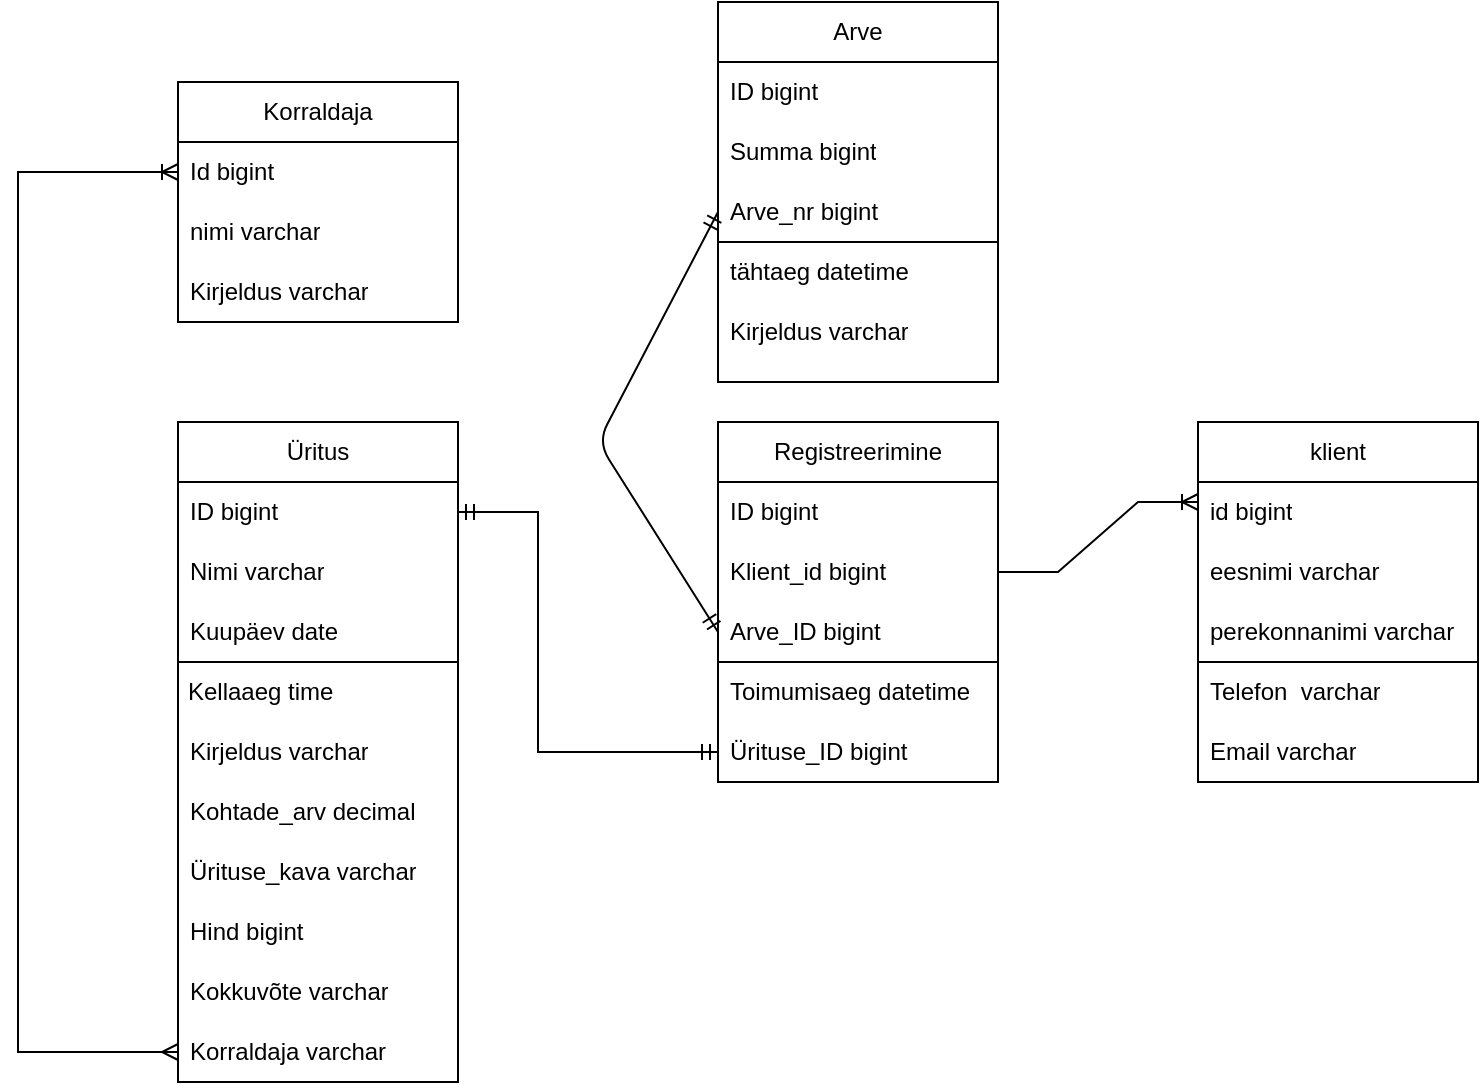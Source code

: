 <mxfile version="24.7.17">
  <diagram name="Page-1" id="F2pQVaJQLC36iJMTJkv0">
    <mxGraphModel dx="1195" dy="682" grid="1" gridSize="10" guides="1" tooltips="1" connect="1" arrows="1" fold="1" page="1" pageScale="1" pageWidth="850" pageHeight="1100" math="0" shadow="0">
      <root>
        <mxCell id="0" />
        <mxCell id="1" parent="0" />
        <mxCell id="xX7EJzKHDdbmdir9sHXA-45" value="" style="rounded=0;whiteSpace=wrap;html=1;fillColor=none;" parent="1" vertex="1">
          <mxGeometry x="450" y="160" width="140" height="70" as="geometry" />
        </mxCell>
        <mxCell id="xX7EJzKHDdbmdir9sHXA-43" value="" style="rounded=0;whiteSpace=wrap;html=1;fillColor=none;" parent="1" vertex="1">
          <mxGeometry x="690" y="370" width="140" height="60" as="geometry" />
        </mxCell>
        <mxCell id="xX7EJzKHDdbmdir9sHXA-42" value="" style="rounded=0;whiteSpace=wrap;html=1;fillColor=none;" parent="1" vertex="1">
          <mxGeometry x="450" y="370" width="140" height="60" as="geometry" />
        </mxCell>
        <mxCell id="xX7EJzKHDdbmdir9sHXA-41" value="" style="rounded=0;whiteSpace=wrap;html=1;fillColor=none;" parent="1" vertex="1">
          <mxGeometry x="180" y="370" width="140" height="210" as="geometry" />
        </mxCell>
        <mxCell id="xX7EJzKHDdbmdir9sHXA-1" value="Korraldaja" style="swimlane;fontStyle=0;childLayout=stackLayout;horizontal=1;startSize=30;horizontalStack=0;resizeParent=1;resizeParentMax=0;resizeLast=0;collapsible=1;marginBottom=0;whiteSpace=wrap;html=1;" parent="1" vertex="1">
          <mxGeometry x="180" y="80" width="140" height="120" as="geometry" />
        </mxCell>
        <mxCell id="xX7EJzKHDdbmdir9sHXA-2" value="&lt;span style=&quot;background-color: initial;&quot;&gt;Id bigint&lt;/span&gt;" style="text;strokeColor=none;fillColor=none;align=left;verticalAlign=middle;spacingLeft=4;spacingRight=4;overflow=hidden;points=[[0,0.5],[1,0.5]];portConstraint=eastwest;rotatable=0;whiteSpace=wrap;html=1;" parent="xX7EJzKHDdbmdir9sHXA-1" vertex="1">
          <mxGeometry y="30" width="140" height="30" as="geometry" />
        </mxCell>
        <mxCell id="xX7EJzKHDdbmdir9sHXA-3" value="nimi varchar" style="text;strokeColor=none;fillColor=none;align=left;verticalAlign=middle;spacingLeft=4;spacingRight=4;overflow=hidden;points=[[0,0.5],[1,0.5]];portConstraint=eastwest;rotatable=0;whiteSpace=wrap;html=1;" parent="xX7EJzKHDdbmdir9sHXA-1" vertex="1">
          <mxGeometry y="60" width="140" height="30" as="geometry" />
        </mxCell>
        <mxCell id="xX7EJzKHDdbmdir9sHXA-4" value="Kirjeldus varchar" style="text;strokeColor=none;fillColor=none;align=left;verticalAlign=middle;spacingLeft=4;spacingRight=4;overflow=hidden;points=[[0,0.5],[1,0.5]];portConstraint=eastwest;rotatable=0;whiteSpace=wrap;html=1;" parent="xX7EJzKHDdbmdir9sHXA-1" vertex="1">
          <mxGeometry y="90" width="140" height="30" as="geometry" />
        </mxCell>
        <mxCell id="xX7EJzKHDdbmdir9sHXA-5" value="Arve" style="swimlane;fontStyle=0;childLayout=stackLayout;horizontal=1;startSize=30;horizontalStack=0;resizeParent=1;resizeParentMax=0;resizeLast=0;collapsible=1;marginBottom=0;whiteSpace=wrap;html=1;" parent="1" vertex="1">
          <mxGeometry x="450" y="40" width="140" height="120" as="geometry" />
        </mxCell>
        <mxCell id="xX7EJzKHDdbmdir9sHXA-6" value="ID bigint" style="text;strokeColor=none;fillColor=none;align=left;verticalAlign=middle;spacingLeft=4;spacingRight=4;overflow=hidden;points=[[0,0.5],[1,0.5]];portConstraint=eastwest;rotatable=0;whiteSpace=wrap;html=1;" parent="xX7EJzKHDdbmdir9sHXA-5" vertex="1">
          <mxGeometry y="30" width="140" height="30" as="geometry" />
        </mxCell>
        <mxCell id="xX7EJzKHDdbmdir9sHXA-7" value="Summa bigint" style="text;strokeColor=none;fillColor=none;align=left;verticalAlign=middle;spacingLeft=4;spacingRight=4;overflow=hidden;points=[[0,0.5],[1,0.5]];portConstraint=eastwest;rotatable=0;whiteSpace=wrap;html=1;" parent="xX7EJzKHDdbmdir9sHXA-5" vertex="1">
          <mxGeometry y="60" width="140" height="30" as="geometry" />
        </mxCell>
        <mxCell id="xX7EJzKHDdbmdir9sHXA-8" value="Arve_nr bigint" style="text;strokeColor=none;fillColor=none;align=left;verticalAlign=middle;spacingLeft=4;spacingRight=4;overflow=hidden;points=[[0,0.5],[1,0.5]];portConstraint=eastwest;rotatable=0;whiteSpace=wrap;html=1;" parent="xX7EJzKHDdbmdir9sHXA-5" vertex="1">
          <mxGeometry y="90" width="140" height="30" as="geometry" />
        </mxCell>
        <mxCell id="xX7EJzKHDdbmdir9sHXA-9" value="Üritus" style="swimlane;fontStyle=0;childLayout=stackLayout;horizontal=1;startSize=30;horizontalStack=0;resizeParent=1;resizeParentMax=0;resizeLast=0;collapsible=1;marginBottom=0;whiteSpace=wrap;html=1;" parent="1" vertex="1">
          <mxGeometry x="180" y="250" width="140" height="120" as="geometry" />
        </mxCell>
        <mxCell id="xX7EJzKHDdbmdir9sHXA-10" value="ID bigint" style="text;strokeColor=none;fillColor=none;align=left;verticalAlign=middle;spacingLeft=4;spacingRight=4;overflow=hidden;points=[[0,0.5],[1,0.5]];portConstraint=eastwest;rotatable=0;whiteSpace=wrap;html=1;" parent="xX7EJzKHDdbmdir9sHXA-9" vertex="1">
          <mxGeometry y="30" width="140" height="30" as="geometry" />
        </mxCell>
        <mxCell id="xX7EJzKHDdbmdir9sHXA-11" value="Nimi varchar" style="text;strokeColor=none;fillColor=none;align=left;verticalAlign=middle;spacingLeft=4;spacingRight=4;overflow=hidden;points=[[0,0.5],[1,0.5]];portConstraint=eastwest;rotatable=0;whiteSpace=wrap;html=1;" parent="xX7EJzKHDdbmdir9sHXA-9" vertex="1">
          <mxGeometry y="60" width="140" height="30" as="geometry" />
        </mxCell>
        <mxCell id="xX7EJzKHDdbmdir9sHXA-12" value="Kuupäev date" style="text;strokeColor=none;fillColor=none;align=left;verticalAlign=middle;spacingLeft=4;spacingRight=4;overflow=hidden;points=[[0,0.5],[1,0.5]];portConstraint=eastwest;rotatable=0;whiteSpace=wrap;html=1;" parent="xX7EJzKHDdbmdir9sHXA-9" vertex="1">
          <mxGeometry y="90" width="140" height="30" as="geometry" />
        </mxCell>
        <mxCell id="xX7EJzKHDdbmdir9sHXA-13" value="Registreerimine" style="swimlane;fontStyle=0;childLayout=stackLayout;horizontal=1;startSize=30;horizontalStack=0;resizeParent=1;resizeParentMax=0;resizeLast=0;collapsible=1;marginBottom=0;whiteSpace=wrap;html=1;" parent="1" vertex="1">
          <mxGeometry x="450" y="250" width="140" height="120" as="geometry" />
        </mxCell>
        <mxCell id="xX7EJzKHDdbmdir9sHXA-14" value="ID bigint" style="text;strokeColor=none;fillColor=none;align=left;verticalAlign=middle;spacingLeft=4;spacingRight=4;overflow=hidden;points=[[0,0.5],[1,0.5]];portConstraint=eastwest;rotatable=0;whiteSpace=wrap;html=1;" parent="xX7EJzKHDdbmdir9sHXA-13" vertex="1">
          <mxGeometry y="30" width="140" height="30" as="geometry" />
        </mxCell>
        <mxCell id="xX7EJzKHDdbmdir9sHXA-15" value="Klient_id bigint" style="text;strokeColor=none;fillColor=none;align=left;verticalAlign=middle;spacingLeft=4;spacingRight=4;overflow=hidden;points=[[0,0.5],[1,0.5]];portConstraint=eastwest;rotatable=0;whiteSpace=wrap;html=1;" parent="xX7EJzKHDdbmdir9sHXA-13" vertex="1">
          <mxGeometry y="60" width="140" height="30" as="geometry" />
        </mxCell>
        <mxCell id="xX7EJzKHDdbmdir9sHXA-16" value="Arve_ID bigint&amp;nbsp;" style="text;strokeColor=none;fillColor=none;align=left;verticalAlign=middle;spacingLeft=4;spacingRight=4;overflow=hidden;points=[[0,0.5],[1,0.5]];portConstraint=eastwest;rotatable=0;whiteSpace=wrap;html=1;" parent="xX7EJzKHDdbmdir9sHXA-13" vertex="1">
          <mxGeometry y="90" width="140" height="30" as="geometry" />
        </mxCell>
        <mxCell id="xX7EJzKHDdbmdir9sHXA-17" value="klient" style="swimlane;fontStyle=0;childLayout=stackLayout;horizontal=1;startSize=30;horizontalStack=0;resizeParent=1;resizeParentMax=0;resizeLast=0;collapsible=1;marginBottom=0;whiteSpace=wrap;html=1;fillColor=none;" parent="1" vertex="1">
          <mxGeometry x="690" y="250" width="140" height="120" as="geometry" />
        </mxCell>
        <mxCell id="xX7EJzKHDdbmdir9sHXA-18" value="id bigint" style="text;strokeColor=none;fillColor=none;align=left;verticalAlign=middle;spacingLeft=4;spacingRight=4;overflow=hidden;points=[[0,0.5],[1,0.5]];portConstraint=eastwest;rotatable=0;whiteSpace=wrap;html=1;" parent="xX7EJzKHDdbmdir9sHXA-17" vertex="1">
          <mxGeometry y="30" width="140" height="30" as="geometry" />
        </mxCell>
        <mxCell id="xX7EJzKHDdbmdir9sHXA-19" value="eesnimi varchar" style="text;strokeColor=none;fillColor=none;align=left;verticalAlign=middle;spacingLeft=4;spacingRight=4;overflow=hidden;points=[[0,0.5],[1,0.5]];portConstraint=eastwest;rotatable=0;whiteSpace=wrap;html=1;" parent="xX7EJzKHDdbmdir9sHXA-17" vertex="1">
          <mxGeometry y="60" width="140" height="30" as="geometry" />
        </mxCell>
        <mxCell id="xX7EJzKHDdbmdir9sHXA-20" value="perekonnanimi varchar" style="text;strokeColor=none;fillColor=none;align=left;verticalAlign=middle;spacingLeft=4;spacingRight=4;overflow=hidden;points=[[0,0.5],[1,0.5]];portConstraint=eastwest;rotatable=0;whiteSpace=wrap;html=1;" parent="xX7EJzKHDdbmdir9sHXA-17" vertex="1">
          <mxGeometry y="90" width="140" height="30" as="geometry" />
        </mxCell>
        <mxCell id="xX7EJzKHDdbmdir9sHXA-21" value="Telefon&amp;nbsp; varchar" style="text;strokeColor=none;fillColor=none;align=left;verticalAlign=middle;spacingLeft=4;spacingRight=4;overflow=hidden;points=[[0,0.5],[1,0.5]];portConstraint=eastwest;rotatable=0;whiteSpace=wrap;html=1;" parent="1" vertex="1">
          <mxGeometry x="690" y="370" width="140" height="30" as="geometry" />
        </mxCell>
        <mxCell id="xX7EJzKHDdbmdir9sHXA-22" value="Email varchar" style="text;strokeColor=none;fillColor=none;align=left;verticalAlign=middle;spacingLeft=4;spacingRight=4;overflow=hidden;points=[[0,0.5],[1,0.5]];portConstraint=eastwest;rotatable=0;whiteSpace=wrap;html=1;" parent="1" vertex="1">
          <mxGeometry x="690" y="400" width="140" height="30" as="geometry" />
        </mxCell>
        <mxCell id="xX7EJzKHDdbmdir9sHXA-24" value="Toimumisaeg datetime" style="text;strokeColor=none;fillColor=none;align=left;verticalAlign=middle;spacingLeft=4;spacingRight=4;overflow=hidden;points=[[0,0.5],[1,0.5]];portConstraint=eastwest;rotatable=0;whiteSpace=wrap;html=1;" parent="1" vertex="1">
          <mxGeometry x="450" y="370" width="140" height="30" as="geometry" />
        </mxCell>
        <mxCell id="xX7EJzKHDdbmdir9sHXA-25" value="Ürituse_ID bigint" style="text;strokeColor=none;fillColor=none;align=left;verticalAlign=middle;spacingLeft=4;spacingRight=4;overflow=hidden;points=[[0,0.5],[1,0.5]];portConstraint=eastwest;rotatable=0;whiteSpace=wrap;html=1;" parent="1" vertex="1">
          <mxGeometry x="450" y="400" width="140" height="30" as="geometry" />
        </mxCell>
        <mxCell id="xX7EJzKHDdbmdir9sHXA-27" value="Kellaaeg time" style="text;strokeColor=none;fillColor=none;align=left;verticalAlign=middle;spacingLeft=4;spacingRight=4;overflow=hidden;points=[[0,0.5],[1,0.5]];portConstraint=eastwest;rotatable=0;whiteSpace=wrap;html=1;" parent="1" vertex="1">
          <mxGeometry x="179" y="370" width="140" height="30" as="geometry" />
        </mxCell>
        <mxCell id="xX7EJzKHDdbmdir9sHXA-28" value="Kirjeldus varchar" style="text;strokeColor=none;fillColor=none;align=left;verticalAlign=middle;spacingLeft=4;spacingRight=4;overflow=hidden;points=[[0,0.5],[1,0.5]];portConstraint=eastwest;rotatable=0;whiteSpace=wrap;html=1;" parent="1" vertex="1">
          <mxGeometry x="180" y="400" width="140" height="30" as="geometry" />
        </mxCell>
        <mxCell id="xX7EJzKHDdbmdir9sHXA-29" value="Kohtade_arv decimal" style="text;strokeColor=none;fillColor=none;align=left;verticalAlign=middle;spacingLeft=4;spacingRight=4;overflow=hidden;points=[[0,0.5],[1,0.5]];portConstraint=eastwest;rotatable=0;whiteSpace=wrap;html=1;" parent="1" vertex="1">
          <mxGeometry x="180" y="430" width="140" height="30" as="geometry" />
        </mxCell>
        <mxCell id="xX7EJzKHDdbmdir9sHXA-30" value="Ürituse_kava varchar" style="text;strokeColor=none;fillColor=none;align=left;verticalAlign=middle;spacingLeft=4;spacingRight=4;overflow=hidden;points=[[0,0.5],[1,0.5]];portConstraint=eastwest;rotatable=0;whiteSpace=wrap;html=1;" parent="1" vertex="1">
          <mxGeometry x="180" y="460" width="140" height="30" as="geometry" />
        </mxCell>
        <mxCell id="xX7EJzKHDdbmdir9sHXA-31" value="Hind bigint" style="text;strokeColor=none;fillColor=none;align=left;verticalAlign=middle;spacingLeft=4;spacingRight=4;overflow=hidden;points=[[0,0.5],[1,0.5]];portConstraint=eastwest;rotatable=0;whiteSpace=wrap;html=1;" parent="1" vertex="1">
          <mxGeometry x="180" y="490" width="140" height="30" as="geometry" />
        </mxCell>
        <mxCell id="xX7EJzKHDdbmdir9sHXA-32" value="Kokkuvõte varchar" style="text;strokeColor=none;fillColor=none;align=left;verticalAlign=middle;spacingLeft=4;spacingRight=4;overflow=hidden;points=[[0,0.5],[1,0.5]];portConstraint=eastwest;rotatable=0;whiteSpace=wrap;html=1;" parent="1" vertex="1">
          <mxGeometry x="180" y="520" width="140" height="30" as="geometry" />
        </mxCell>
        <mxCell id="xX7EJzKHDdbmdir9sHXA-33" value="Korraldaja varchar" style="text;strokeColor=none;fillColor=none;align=left;verticalAlign=middle;spacingLeft=4;spacingRight=4;overflow=hidden;points=[[0,0.5],[1,0.5]];portConstraint=eastwest;rotatable=0;whiteSpace=wrap;html=1;" parent="1" vertex="1">
          <mxGeometry x="180" y="550" width="140" height="30" as="geometry" />
        </mxCell>
        <mxCell id="xX7EJzKHDdbmdir9sHXA-34" value="tähtaeg datetime" style="text;strokeColor=none;fillColor=none;align=left;verticalAlign=middle;spacingLeft=4;spacingRight=4;overflow=hidden;points=[[0,0.5],[1,0.5]];portConstraint=eastwest;rotatable=0;whiteSpace=wrap;html=1;" parent="1" vertex="1">
          <mxGeometry x="450" y="160" width="140" height="30" as="geometry" />
        </mxCell>
        <mxCell id="xX7EJzKHDdbmdir9sHXA-35" value="Kirjeldus varchar" style="text;strokeColor=none;fillColor=none;align=left;verticalAlign=middle;spacingLeft=4;spacingRight=4;overflow=hidden;points=[[0,0.5],[1,0.5]];portConstraint=eastwest;rotatable=0;whiteSpace=wrap;html=1;" parent="1" vertex="1">
          <mxGeometry x="450" y="190" width="140" height="30" as="geometry" />
        </mxCell>
        <mxCell id="xX7EJzKHDdbmdir9sHXA-38" value="" style="endArrow=ERmandOne;html=1;rounded=0;entryX=0;entryY=0.5;entryDx=0;entryDy=0;exitX=1;exitY=0.5;exitDx=0;exitDy=0;startArrow=ERmandOne;startFill=0;endFill=0;" parent="1" source="xX7EJzKHDdbmdir9sHXA-10" target="xX7EJzKHDdbmdir9sHXA-25" edge="1">
          <mxGeometry width="50" height="50" relative="1" as="geometry">
            <mxPoint x="360" y="300" as="sourcePoint" />
            <mxPoint x="440" y="410" as="targetPoint" />
            <Array as="points">
              <mxPoint x="360" y="295" />
              <mxPoint x="360" y="415" />
            </Array>
          </mxGeometry>
        </mxCell>
        <mxCell id="xX7EJzKHDdbmdir9sHXA-39" value="" style="endArrow=ERmany;html=1;rounded=0;entryX=0;entryY=0.5;entryDx=0;entryDy=0;exitX=0;exitY=0.5;exitDx=0;exitDy=0;startArrow=ERoneToMany;startFill=0;endFill=0;" parent="1" source="xX7EJzKHDdbmdir9sHXA-2" target="xX7EJzKHDdbmdir9sHXA-33" edge="1">
          <mxGeometry width="50" height="50" relative="1" as="geometry">
            <mxPoint x="120" y="120" as="sourcePoint" />
            <mxPoint x="110" y="530" as="targetPoint" />
            <Array as="points">
              <mxPoint x="100" y="125" />
              <mxPoint x="100" y="565" />
            </Array>
          </mxGeometry>
        </mxCell>
        <mxCell id="B1GXdwDsAju6w5ICVU8b-1" value="" style="edgeStyle=entityRelationEdgeStyle;fontSize=12;html=1;endArrow=ERoneToMany;rounded=0;exitX=1;exitY=0.5;exitDx=0;exitDy=0;" parent="1" source="xX7EJzKHDdbmdir9sHXA-15" edge="1">
          <mxGeometry width="100" height="100" relative="1" as="geometry">
            <mxPoint x="590" y="390" as="sourcePoint" />
            <mxPoint x="690" y="290" as="targetPoint" />
          </mxGeometry>
        </mxCell>
        <mxCell id="B1GXdwDsAju6w5ICVU8b-2" value="" style="fontSize=12;html=1;endArrow=ERmandOne;startArrow=ERmandOne;rounded=1;movable=1;resizable=1;rotatable=1;deletable=1;editable=1;locked=0;connectable=1;entryX=0;entryY=0.5;entryDx=0;entryDy=0;exitX=0;exitY=0.5;exitDx=0;exitDy=0;" parent="1" source="xX7EJzKHDdbmdir9sHXA-16" target="xX7EJzKHDdbmdir9sHXA-8" edge="1">
          <mxGeometry width="100" height="100" relative="1" as="geometry">
            <mxPoint x="410" y="380" as="sourcePoint" />
            <mxPoint x="460" y="150" as="targetPoint" />
            <Array as="points">
              <mxPoint x="390" y="260" />
            </Array>
          </mxGeometry>
        </mxCell>
      </root>
    </mxGraphModel>
  </diagram>
</mxfile>
